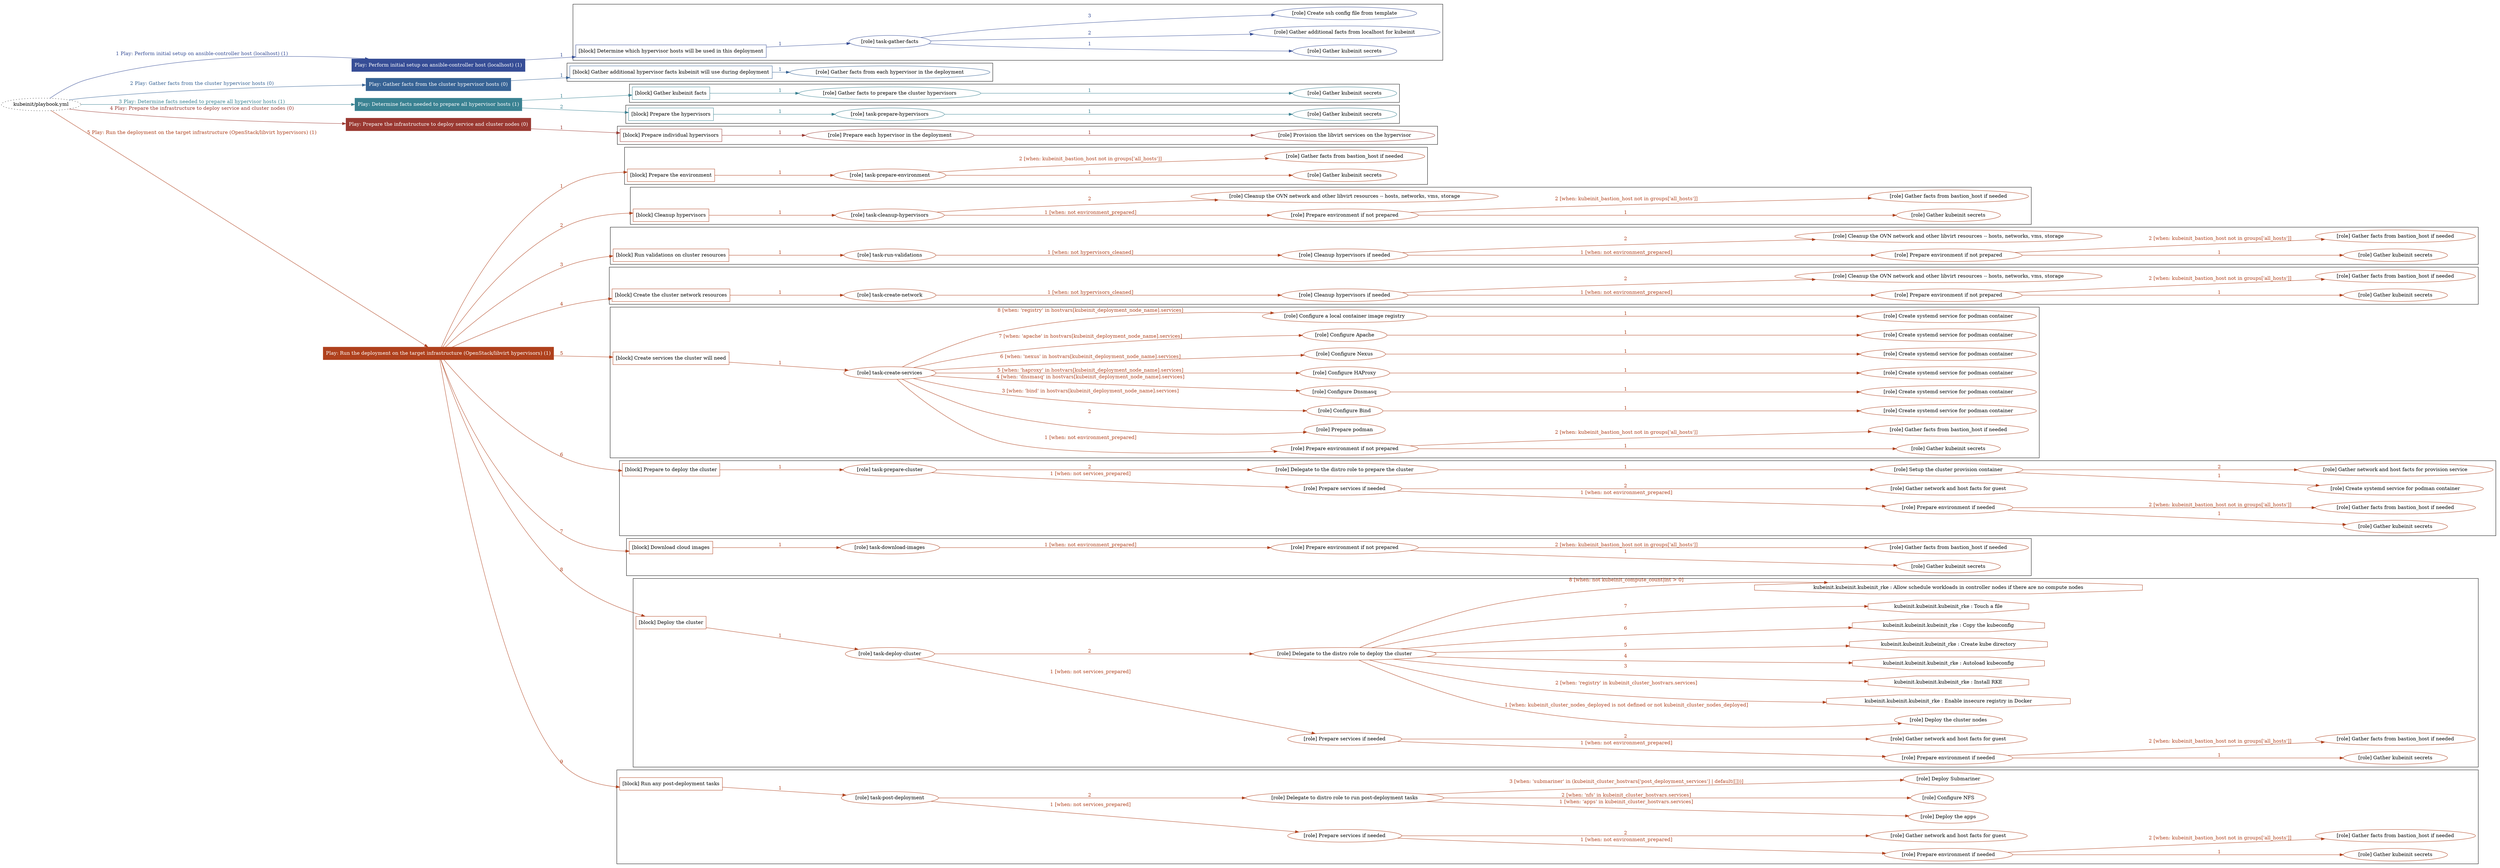 digraph {
	graph [concentrate=true ordering=in rankdir=LR ratio=fill]
	edge [esep=5 sep=10]
	"kubeinit/playbook.yml" [URL="/home/runner/work/kubeinit/kubeinit/kubeinit/playbook.yml" id=playbook_1d25d254 style=dotted]
	"kubeinit/playbook.yml" -> play_6bdcbf86 [label="1 Play: Perform initial setup on ansible-controller host (localhost) (1)" color="#364d96" fontcolor="#364d96" id=edge_play_6bdcbf86 labeltooltip="1 Play: Perform initial setup on ansible-controller host (localhost) (1)" tooltip="1 Play: Perform initial setup on ansible-controller host (localhost) (1)"]
	subgraph "Play: Perform initial setup on ansible-controller host (localhost) (1)" {
		play_6bdcbf86 [label="Play: Perform initial setup on ansible-controller host (localhost) (1)" URL="/home/runner/work/kubeinit/kubeinit/kubeinit/playbook.yml" color="#364d96" fontcolor="#ffffff" id=play_6bdcbf86 shape=box style=filled tooltip=localhost]
		play_6bdcbf86 -> block_e4c6a7e3 [label=1 color="#364d96" fontcolor="#364d96" id=edge_block_e4c6a7e3 labeltooltip=1 tooltip=1]
		subgraph cluster_block_e4c6a7e3 {
			block_e4c6a7e3 [label="[block] Determine which hypervisor hosts will be used in this deployment" URL="/home/runner/work/kubeinit/kubeinit/kubeinit/playbook.yml" color="#364d96" id=block_e4c6a7e3 labeltooltip="Determine which hypervisor hosts will be used in this deployment" shape=box tooltip="Determine which hypervisor hosts will be used in this deployment"]
			block_e4c6a7e3 -> role_ed4651e1 [label="1 " color="#364d96" fontcolor="#364d96" id=edge_role_ed4651e1 labeltooltip="1 " tooltip="1 "]
			subgraph "task-gather-facts" {
				role_ed4651e1 [label="[role] task-gather-facts" URL="/home/runner/work/kubeinit/kubeinit/kubeinit/playbook.yml" color="#364d96" id=role_ed4651e1 tooltip="task-gather-facts"]
				role_ed4651e1 -> role_098a6466 [label="1 " color="#364d96" fontcolor="#364d96" id=edge_role_098a6466 labeltooltip="1 " tooltip="1 "]
				subgraph "Gather kubeinit secrets" {
					role_098a6466 [label="[role] Gather kubeinit secrets" URL="/home/runner/.ansible/collections/ansible_collections/kubeinit/kubeinit/roles/kubeinit_prepare/tasks/build_hypervisors_group.yml" color="#364d96" id=role_098a6466 tooltip="Gather kubeinit secrets"]
				}
				role_ed4651e1 -> role_8bb0b80c [label="2 " color="#364d96" fontcolor="#364d96" id=edge_role_8bb0b80c labeltooltip="2 " tooltip="2 "]
				subgraph "Gather additional facts from localhost for kubeinit" {
					role_8bb0b80c [label="[role] Gather additional facts from localhost for kubeinit" URL="/home/runner/.ansible/collections/ansible_collections/kubeinit/kubeinit/roles/kubeinit_prepare/tasks/build_hypervisors_group.yml" color="#364d96" id=role_8bb0b80c tooltip="Gather additional facts from localhost for kubeinit"]
				}
				role_ed4651e1 -> role_e3f9c1ed [label="3 " color="#364d96" fontcolor="#364d96" id=edge_role_e3f9c1ed labeltooltip="3 " tooltip="3 "]
				subgraph "Create ssh config file from template" {
					role_e3f9c1ed [label="[role] Create ssh config file from template" URL="/home/runner/.ansible/collections/ansible_collections/kubeinit/kubeinit/roles/kubeinit_prepare/tasks/build_hypervisors_group.yml" color="#364d96" id=role_e3f9c1ed tooltip="Create ssh config file from template"]
				}
			}
		}
	}
	"kubeinit/playbook.yml" -> play_b983639c [label="2 Play: Gather facts from the cluster hypervisor hosts (0)" color="#376395" fontcolor="#376395" id=edge_play_b983639c labeltooltip="2 Play: Gather facts from the cluster hypervisor hosts (0)" tooltip="2 Play: Gather facts from the cluster hypervisor hosts (0)"]
	subgraph "Play: Gather facts from the cluster hypervisor hosts (0)" {
		play_b983639c [label="Play: Gather facts from the cluster hypervisor hosts (0)" URL="/home/runner/work/kubeinit/kubeinit/kubeinit/playbook.yml" color="#376395" fontcolor="#ffffff" id=play_b983639c shape=box style=filled tooltip="Play: Gather facts from the cluster hypervisor hosts (0)"]
		play_b983639c -> block_8606a436 [label=1 color="#376395" fontcolor="#376395" id=edge_block_8606a436 labeltooltip=1 tooltip=1]
		subgraph cluster_block_8606a436 {
			block_8606a436 [label="[block] Gather additional hypervisor facts kubeinit will use during deployment" URL="/home/runner/work/kubeinit/kubeinit/kubeinit/playbook.yml" color="#376395" id=block_8606a436 labeltooltip="Gather additional hypervisor facts kubeinit will use during deployment" shape=box tooltip="Gather additional hypervisor facts kubeinit will use during deployment"]
			block_8606a436 -> role_addc68ae [label="1 " color="#376395" fontcolor="#376395" id=edge_role_addc68ae labeltooltip="1 " tooltip="1 "]
			subgraph "Gather facts from each hypervisor in the deployment" {
				role_addc68ae [label="[role] Gather facts from each hypervisor in the deployment" URL="/home/runner/work/kubeinit/kubeinit/kubeinit/playbook.yml" color="#376395" id=role_addc68ae tooltip="Gather facts from each hypervisor in the deployment"]
			}
		}
	}
	"kubeinit/playbook.yml" -> play_f65b057e [label="3 Play: Determine facts needed to prepare all hypervisor hosts (1)" color="#3a8292" fontcolor="#3a8292" id=edge_play_f65b057e labeltooltip="3 Play: Determine facts needed to prepare all hypervisor hosts (1)" tooltip="3 Play: Determine facts needed to prepare all hypervisor hosts (1)"]
	subgraph "Play: Determine facts needed to prepare all hypervisor hosts (1)" {
		play_f65b057e [label="Play: Determine facts needed to prepare all hypervisor hosts (1)" URL="/home/runner/work/kubeinit/kubeinit/kubeinit/playbook.yml" color="#3a8292" fontcolor="#ffffff" id=play_f65b057e shape=box style=filled tooltip=localhost]
		play_f65b057e -> block_04761ff3 [label=1 color="#3a8292" fontcolor="#3a8292" id=edge_block_04761ff3 labeltooltip=1 tooltip=1]
		subgraph cluster_block_04761ff3 {
			block_04761ff3 [label="[block] Gather kubeinit facts" URL="/home/runner/work/kubeinit/kubeinit/kubeinit/playbook.yml" color="#3a8292" id=block_04761ff3 labeltooltip="Gather kubeinit facts" shape=box tooltip="Gather kubeinit facts"]
			block_04761ff3 -> role_3f793458 [label="1 " color="#3a8292" fontcolor="#3a8292" id=edge_role_3f793458 labeltooltip="1 " tooltip="1 "]
			subgraph "Gather facts to prepare the cluster hypervisors" {
				role_3f793458 [label="[role] Gather facts to prepare the cluster hypervisors" URL="/home/runner/work/kubeinit/kubeinit/kubeinit/playbook.yml" color="#3a8292" id=role_3f793458 tooltip="Gather facts to prepare the cluster hypervisors"]
				role_3f793458 -> role_d73cf66b [label="1 " color="#3a8292" fontcolor="#3a8292" id=edge_role_d73cf66b labeltooltip="1 " tooltip="1 "]
				subgraph "Gather kubeinit secrets" {
					role_d73cf66b [label="[role] Gather kubeinit secrets" URL="/home/runner/.ansible/collections/ansible_collections/kubeinit/kubeinit/roles/kubeinit_prepare/tasks/gather_kubeinit_facts.yml" color="#3a8292" id=role_d73cf66b tooltip="Gather kubeinit secrets"]
				}
			}
		}
		play_f65b057e -> block_85cfccb8 [label=2 color="#3a8292" fontcolor="#3a8292" id=edge_block_85cfccb8 labeltooltip=2 tooltip=2]
		subgraph cluster_block_85cfccb8 {
			block_85cfccb8 [label="[block] Prepare the hypervisors" URL="/home/runner/work/kubeinit/kubeinit/kubeinit/playbook.yml" color="#3a8292" id=block_85cfccb8 labeltooltip="Prepare the hypervisors" shape=box tooltip="Prepare the hypervisors"]
			block_85cfccb8 -> role_1e08c0c6 [label="1 " color="#3a8292" fontcolor="#3a8292" id=edge_role_1e08c0c6 labeltooltip="1 " tooltip="1 "]
			subgraph "task-prepare-hypervisors" {
				role_1e08c0c6 [label="[role] task-prepare-hypervisors" URL="/home/runner/work/kubeinit/kubeinit/kubeinit/playbook.yml" color="#3a8292" id=role_1e08c0c6 tooltip="task-prepare-hypervisors"]
				role_1e08c0c6 -> role_991d5e66 [label="1 " color="#3a8292" fontcolor="#3a8292" id=edge_role_991d5e66 labeltooltip="1 " tooltip="1 "]
				subgraph "Gather kubeinit secrets" {
					role_991d5e66 [label="[role] Gather kubeinit secrets" URL="/home/runner/.ansible/collections/ansible_collections/kubeinit/kubeinit/roles/kubeinit_prepare/tasks/gather_kubeinit_facts.yml" color="#3a8292" id=role_991d5e66 tooltip="Gather kubeinit secrets"]
				}
			}
		}
	}
	"kubeinit/playbook.yml" -> play_606a6ced [label="4 Play: Prepare the infrastructure to deploy service and cluster nodes (0)" color="#9a3932" fontcolor="#9a3932" id=edge_play_606a6ced labeltooltip="4 Play: Prepare the infrastructure to deploy service and cluster nodes (0)" tooltip="4 Play: Prepare the infrastructure to deploy service and cluster nodes (0)"]
	subgraph "Play: Prepare the infrastructure to deploy service and cluster nodes (0)" {
		play_606a6ced [label="Play: Prepare the infrastructure to deploy service and cluster nodes (0)" URL="/home/runner/work/kubeinit/kubeinit/kubeinit/playbook.yml" color="#9a3932" fontcolor="#ffffff" id=play_606a6ced shape=box style=filled tooltip="Play: Prepare the infrastructure to deploy service and cluster nodes (0)"]
		play_606a6ced -> block_11015544 [label=1 color="#9a3932" fontcolor="#9a3932" id=edge_block_11015544 labeltooltip=1 tooltip=1]
		subgraph cluster_block_11015544 {
			block_11015544 [label="[block] Prepare individual hypervisors" URL="/home/runner/work/kubeinit/kubeinit/kubeinit/playbook.yml" color="#9a3932" id=block_11015544 labeltooltip="Prepare individual hypervisors" shape=box tooltip="Prepare individual hypervisors"]
			block_11015544 -> role_a5e25686 [label="1 " color="#9a3932" fontcolor="#9a3932" id=edge_role_a5e25686 labeltooltip="1 " tooltip="1 "]
			subgraph "Prepare each hypervisor in the deployment" {
				role_a5e25686 [label="[role] Prepare each hypervisor in the deployment" URL="/home/runner/work/kubeinit/kubeinit/kubeinit/playbook.yml" color="#9a3932" id=role_a5e25686 tooltip="Prepare each hypervisor in the deployment"]
				role_a5e25686 -> role_28aa6237 [label="1 " color="#9a3932" fontcolor="#9a3932" id=edge_role_28aa6237 labeltooltip="1 " tooltip="1 "]
				subgraph "Provision the libvirt services on the hypervisor" {
					role_28aa6237 [label="[role] Provision the libvirt services on the hypervisor" URL="/home/runner/.ansible/collections/ansible_collections/kubeinit/kubeinit/roles/kubeinit_prepare/tasks/prepare_hypervisor.yml" color="#9a3932" id=role_28aa6237 tooltip="Provision the libvirt services on the hypervisor"]
				}
			}
		}
	}
	"kubeinit/playbook.yml" -> play_4b961ee5 [label="5 Play: Run the deployment on the target infrastructure (OpenStack/libvirt hypervisors) (1)" color="#af411d" fontcolor="#af411d" id=edge_play_4b961ee5 labeltooltip="5 Play: Run the deployment on the target infrastructure (OpenStack/libvirt hypervisors) (1)" tooltip="5 Play: Run the deployment on the target infrastructure (OpenStack/libvirt hypervisors) (1)"]
	subgraph "Play: Run the deployment on the target infrastructure (OpenStack/libvirt hypervisors) (1)" {
		play_4b961ee5 [label="Play: Run the deployment on the target infrastructure (OpenStack/libvirt hypervisors) (1)" URL="/home/runner/work/kubeinit/kubeinit/kubeinit/playbook.yml" color="#af411d" fontcolor="#ffffff" id=play_4b961ee5 shape=box style=filled tooltip=localhost]
		play_4b961ee5 -> block_ec2ff94d [label=1 color="#af411d" fontcolor="#af411d" id=edge_block_ec2ff94d labeltooltip=1 tooltip=1]
		subgraph cluster_block_ec2ff94d {
			block_ec2ff94d [label="[block] Prepare the environment" URL="/home/runner/work/kubeinit/kubeinit/kubeinit/playbook.yml" color="#af411d" id=block_ec2ff94d labeltooltip="Prepare the environment" shape=box tooltip="Prepare the environment"]
			block_ec2ff94d -> role_d9b77428 [label="1 " color="#af411d" fontcolor="#af411d" id=edge_role_d9b77428 labeltooltip="1 " tooltip="1 "]
			subgraph "task-prepare-environment" {
				role_d9b77428 [label="[role] task-prepare-environment" URL="/home/runner/work/kubeinit/kubeinit/kubeinit/playbook.yml" color="#af411d" id=role_d9b77428 tooltip="task-prepare-environment"]
				role_d9b77428 -> role_3526042d [label="1 " color="#af411d" fontcolor="#af411d" id=edge_role_3526042d labeltooltip="1 " tooltip="1 "]
				subgraph "Gather kubeinit secrets" {
					role_3526042d [label="[role] Gather kubeinit secrets" URL="/home/runner/.ansible/collections/ansible_collections/kubeinit/kubeinit/roles/kubeinit_prepare/tasks/gather_kubeinit_facts.yml" color="#af411d" id=role_3526042d tooltip="Gather kubeinit secrets"]
				}
				role_d9b77428 -> role_9f68745d [label="2 [when: kubeinit_bastion_host not in groups['all_hosts']]" color="#af411d" fontcolor="#af411d" id=edge_role_9f68745d labeltooltip="2 [when: kubeinit_bastion_host not in groups['all_hosts']]" tooltip="2 [when: kubeinit_bastion_host not in groups['all_hosts']]"]
				subgraph "Gather facts from bastion_host if needed" {
					role_9f68745d [label="[role] Gather facts from bastion_host if needed" URL="/home/runner/.ansible/collections/ansible_collections/kubeinit/kubeinit/roles/kubeinit_prepare/tasks/main.yml" color="#af411d" id=role_9f68745d tooltip="Gather facts from bastion_host if needed"]
				}
			}
		}
		play_4b961ee5 -> block_1bfd3032 [label=2 color="#af411d" fontcolor="#af411d" id=edge_block_1bfd3032 labeltooltip=2 tooltip=2]
		subgraph cluster_block_1bfd3032 {
			block_1bfd3032 [label="[block] Cleanup hypervisors" URL="/home/runner/work/kubeinit/kubeinit/kubeinit/playbook.yml" color="#af411d" id=block_1bfd3032 labeltooltip="Cleanup hypervisors" shape=box tooltip="Cleanup hypervisors"]
			block_1bfd3032 -> role_a3c1d657 [label="1 " color="#af411d" fontcolor="#af411d" id=edge_role_a3c1d657 labeltooltip="1 " tooltip="1 "]
			subgraph "task-cleanup-hypervisors" {
				role_a3c1d657 [label="[role] task-cleanup-hypervisors" URL="/home/runner/work/kubeinit/kubeinit/kubeinit/playbook.yml" color="#af411d" id=role_a3c1d657 tooltip="task-cleanup-hypervisors"]
				role_a3c1d657 -> role_dbf07a2b [label="1 [when: not environment_prepared]" color="#af411d" fontcolor="#af411d" id=edge_role_dbf07a2b labeltooltip="1 [when: not environment_prepared]" tooltip="1 [when: not environment_prepared]"]
				subgraph "Prepare environment if not prepared" {
					role_dbf07a2b [label="[role] Prepare environment if not prepared" URL="/home/runner/.ansible/collections/ansible_collections/kubeinit/kubeinit/roles/kubeinit_libvirt/tasks/cleanup_hypervisors.yml" color="#af411d" id=role_dbf07a2b tooltip="Prepare environment if not prepared"]
					role_dbf07a2b -> role_e1ecd58e [label="1 " color="#af411d" fontcolor="#af411d" id=edge_role_e1ecd58e labeltooltip="1 " tooltip="1 "]
					subgraph "Gather kubeinit secrets" {
						role_e1ecd58e [label="[role] Gather kubeinit secrets" URL="/home/runner/.ansible/collections/ansible_collections/kubeinit/kubeinit/roles/kubeinit_prepare/tasks/gather_kubeinit_facts.yml" color="#af411d" id=role_e1ecd58e tooltip="Gather kubeinit secrets"]
					}
					role_dbf07a2b -> role_304f9ccc [label="2 [when: kubeinit_bastion_host not in groups['all_hosts']]" color="#af411d" fontcolor="#af411d" id=edge_role_304f9ccc labeltooltip="2 [when: kubeinit_bastion_host not in groups['all_hosts']]" tooltip="2 [when: kubeinit_bastion_host not in groups['all_hosts']]"]
					subgraph "Gather facts from bastion_host if needed" {
						role_304f9ccc [label="[role] Gather facts from bastion_host if needed" URL="/home/runner/.ansible/collections/ansible_collections/kubeinit/kubeinit/roles/kubeinit_prepare/tasks/main.yml" color="#af411d" id=role_304f9ccc tooltip="Gather facts from bastion_host if needed"]
					}
				}
				role_a3c1d657 -> role_2eb606e1 [label="2 " color="#af411d" fontcolor="#af411d" id=edge_role_2eb606e1 labeltooltip="2 " tooltip="2 "]
				subgraph "Cleanup the OVN network and other libvirt resources -- hosts, networks, vms, storage" {
					role_2eb606e1 [label="[role] Cleanup the OVN network and other libvirt resources -- hosts, networks, vms, storage" URL="/home/runner/.ansible/collections/ansible_collections/kubeinit/kubeinit/roles/kubeinit_libvirt/tasks/cleanup_hypervisors.yml" color="#af411d" id=role_2eb606e1 tooltip="Cleanup the OVN network and other libvirt resources -- hosts, networks, vms, storage"]
				}
			}
		}
		play_4b961ee5 -> block_3773a2c6 [label=3 color="#af411d" fontcolor="#af411d" id=edge_block_3773a2c6 labeltooltip=3 tooltip=3]
		subgraph cluster_block_3773a2c6 {
			block_3773a2c6 [label="[block] Run validations on cluster resources" URL="/home/runner/work/kubeinit/kubeinit/kubeinit/playbook.yml" color="#af411d" id=block_3773a2c6 labeltooltip="Run validations on cluster resources" shape=box tooltip="Run validations on cluster resources"]
			block_3773a2c6 -> role_89bd479f [label="1 " color="#af411d" fontcolor="#af411d" id=edge_role_89bd479f labeltooltip="1 " tooltip="1 "]
			subgraph "task-run-validations" {
				role_89bd479f [label="[role] task-run-validations" URL="/home/runner/work/kubeinit/kubeinit/kubeinit/playbook.yml" color="#af411d" id=role_89bd479f tooltip="task-run-validations"]
				role_89bd479f -> role_7a02704e [label="1 [when: not hypervisors_cleaned]" color="#af411d" fontcolor="#af411d" id=edge_role_7a02704e labeltooltip="1 [when: not hypervisors_cleaned]" tooltip="1 [when: not hypervisors_cleaned]"]
				subgraph "Cleanup hypervisors if needed" {
					role_7a02704e [label="[role] Cleanup hypervisors if needed" URL="/home/runner/.ansible/collections/ansible_collections/kubeinit/kubeinit/roles/kubeinit_validations/tasks/main.yml" color="#af411d" id=role_7a02704e tooltip="Cleanup hypervisors if needed"]
					role_7a02704e -> role_d2206a94 [label="1 [when: not environment_prepared]" color="#af411d" fontcolor="#af411d" id=edge_role_d2206a94 labeltooltip="1 [when: not environment_prepared]" tooltip="1 [when: not environment_prepared]"]
					subgraph "Prepare environment if not prepared" {
						role_d2206a94 [label="[role] Prepare environment if not prepared" URL="/home/runner/.ansible/collections/ansible_collections/kubeinit/kubeinit/roles/kubeinit_libvirt/tasks/cleanup_hypervisors.yml" color="#af411d" id=role_d2206a94 tooltip="Prepare environment if not prepared"]
						role_d2206a94 -> role_367c2976 [label="1 " color="#af411d" fontcolor="#af411d" id=edge_role_367c2976 labeltooltip="1 " tooltip="1 "]
						subgraph "Gather kubeinit secrets" {
							role_367c2976 [label="[role] Gather kubeinit secrets" URL="/home/runner/.ansible/collections/ansible_collections/kubeinit/kubeinit/roles/kubeinit_prepare/tasks/gather_kubeinit_facts.yml" color="#af411d" id=role_367c2976 tooltip="Gather kubeinit secrets"]
						}
						role_d2206a94 -> role_51fb0dfc [label="2 [when: kubeinit_bastion_host not in groups['all_hosts']]" color="#af411d" fontcolor="#af411d" id=edge_role_51fb0dfc labeltooltip="2 [when: kubeinit_bastion_host not in groups['all_hosts']]" tooltip="2 [when: kubeinit_bastion_host not in groups['all_hosts']]"]
						subgraph "Gather facts from bastion_host if needed" {
							role_51fb0dfc [label="[role] Gather facts from bastion_host if needed" URL="/home/runner/.ansible/collections/ansible_collections/kubeinit/kubeinit/roles/kubeinit_prepare/tasks/main.yml" color="#af411d" id=role_51fb0dfc tooltip="Gather facts from bastion_host if needed"]
						}
					}
					role_7a02704e -> role_4d6c0820 [label="2 " color="#af411d" fontcolor="#af411d" id=edge_role_4d6c0820 labeltooltip="2 " tooltip="2 "]
					subgraph "Cleanup the OVN network and other libvirt resources -- hosts, networks, vms, storage" {
						role_4d6c0820 [label="[role] Cleanup the OVN network and other libvirt resources -- hosts, networks, vms, storage" URL="/home/runner/.ansible/collections/ansible_collections/kubeinit/kubeinit/roles/kubeinit_libvirt/tasks/cleanup_hypervisors.yml" color="#af411d" id=role_4d6c0820 tooltip="Cleanup the OVN network and other libvirt resources -- hosts, networks, vms, storage"]
					}
				}
			}
		}
		play_4b961ee5 -> block_e40fa89d [label=4 color="#af411d" fontcolor="#af411d" id=edge_block_e40fa89d labeltooltip=4 tooltip=4]
		subgraph cluster_block_e40fa89d {
			block_e40fa89d [label="[block] Create the cluster network resources" URL="/home/runner/work/kubeinit/kubeinit/kubeinit/playbook.yml" color="#af411d" id=block_e40fa89d labeltooltip="Create the cluster network resources" shape=box tooltip="Create the cluster network resources"]
			block_e40fa89d -> role_99c372e9 [label="1 " color="#af411d" fontcolor="#af411d" id=edge_role_99c372e9 labeltooltip="1 " tooltip="1 "]
			subgraph "task-create-network" {
				role_99c372e9 [label="[role] task-create-network" URL="/home/runner/work/kubeinit/kubeinit/kubeinit/playbook.yml" color="#af411d" id=role_99c372e9 tooltip="task-create-network"]
				role_99c372e9 -> role_54379974 [label="1 [when: not hypervisors_cleaned]" color="#af411d" fontcolor="#af411d" id=edge_role_54379974 labeltooltip="1 [when: not hypervisors_cleaned]" tooltip="1 [when: not hypervisors_cleaned]"]
				subgraph "Cleanup hypervisors if needed" {
					role_54379974 [label="[role] Cleanup hypervisors if needed" URL="/home/runner/.ansible/collections/ansible_collections/kubeinit/kubeinit/roles/kubeinit_libvirt/tasks/create_network.yml" color="#af411d" id=role_54379974 tooltip="Cleanup hypervisors if needed"]
					role_54379974 -> role_0ae72ac5 [label="1 [when: not environment_prepared]" color="#af411d" fontcolor="#af411d" id=edge_role_0ae72ac5 labeltooltip="1 [when: not environment_prepared]" tooltip="1 [when: not environment_prepared]"]
					subgraph "Prepare environment if not prepared" {
						role_0ae72ac5 [label="[role] Prepare environment if not prepared" URL="/home/runner/.ansible/collections/ansible_collections/kubeinit/kubeinit/roles/kubeinit_libvirt/tasks/cleanup_hypervisors.yml" color="#af411d" id=role_0ae72ac5 tooltip="Prepare environment if not prepared"]
						role_0ae72ac5 -> role_ca1ef3fa [label="1 " color="#af411d" fontcolor="#af411d" id=edge_role_ca1ef3fa labeltooltip="1 " tooltip="1 "]
						subgraph "Gather kubeinit secrets" {
							role_ca1ef3fa [label="[role] Gather kubeinit secrets" URL="/home/runner/.ansible/collections/ansible_collections/kubeinit/kubeinit/roles/kubeinit_prepare/tasks/gather_kubeinit_facts.yml" color="#af411d" id=role_ca1ef3fa tooltip="Gather kubeinit secrets"]
						}
						role_0ae72ac5 -> role_06acbe43 [label="2 [when: kubeinit_bastion_host not in groups['all_hosts']]" color="#af411d" fontcolor="#af411d" id=edge_role_06acbe43 labeltooltip="2 [when: kubeinit_bastion_host not in groups['all_hosts']]" tooltip="2 [when: kubeinit_bastion_host not in groups['all_hosts']]"]
						subgraph "Gather facts from bastion_host if needed" {
							role_06acbe43 [label="[role] Gather facts from bastion_host if needed" URL="/home/runner/.ansible/collections/ansible_collections/kubeinit/kubeinit/roles/kubeinit_prepare/tasks/main.yml" color="#af411d" id=role_06acbe43 tooltip="Gather facts from bastion_host if needed"]
						}
					}
					role_54379974 -> role_b06fcbe2 [label="2 " color="#af411d" fontcolor="#af411d" id=edge_role_b06fcbe2 labeltooltip="2 " tooltip="2 "]
					subgraph "Cleanup the OVN network and other libvirt resources -- hosts, networks, vms, storage" {
						role_b06fcbe2 [label="[role] Cleanup the OVN network and other libvirt resources -- hosts, networks, vms, storage" URL="/home/runner/.ansible/collections/ansible_collections/kubeinit/kubeinit/roles/kubeinit_libvirt/tasks/cleanup_hypervisors.yml" color="#af411d" id=role_b06fcbe2 tooltip="Cleanup the OVN network and other libvirt resources -- hosts, networks, vms, storage"]
					}
				}
			}
		}
		play_4b961ee5 -> block_08dd6ab4 [label=5 color="#af411d" fontcolor="#af411d" id=edge_block_08dd6ab4 labeltooltip=5 tooltip=5]
		subgraph cluster_block_08dd6ab4 {
			block_08dd6ab4 [label="[block] Create services the cluster will need" URL="/home/runner/work/kubeinit/kubeinit/kubeinit/playbook.yml" color="#af411d" id=block_08dd6ab4 labeltooltip="Create services the cluster will need" shape=box tooltip="Create services the cluster will need"]
			block_08dd6ab4 -> role_580e33aa [label="1 " color="#af411d" fontcolor="#af411d" id=edge_role_580e33aa labeltooltip="1 " tooltip="1 "]
			subgraph "task-create-services" {
				role_580e33aa [label="[role] task-create-services" URL="/home/runner/work/kubeinit/kubeinit/kubeinit/playbook.yml" color="#af411d" id=role_580e33aa tooltip="task-create-services"]
				role_580e33aa -> role_835b904c [label="1 [when: not environment_prepared]" color="#af411d" fontcolor="#af411d" id=edge_role_835b904c labeltooltip="1 [when: not environment_prepared]" tooltip="1 [when: not environment_prepared]"]
				subgraph "Prepare environment if not prepared" {
					role_835b904c [label="[role] Prepare environment if not prepared" URL="/home/runner/.ansible/collections/ansible_collections/kubeinit/kubeinit/roles/kubeinit_services/tasks/main.yml" color="#af411d" id=role_835b904c tooltip="Prepare environment if not prepared"]
					role_835b904c -> role_24dbbba2 [label="1 " color="#af411d" fontcolor="#af411d" id=edge_role_24dbbba2 labeltooltip="1 " tooltip="1 "]
					subgraph "Gather kubeinit secrets" {
						role_24dbbba2 [label="[role] Gather kubeinit secrets" URL="/home/runner/.ansible/collections/ansible_collections/kubeinit/kubeinit/roles/kubeinit_prepare/tasks/gather_kubeinit_facts.yml" color="#af411d" id=role_24dbbba2 tooltip="Gather kubeinit secrets"]
					}
					role_835b904c -> role_fa326f2d [label="2 [when: kubeinit_bastion_host not in groups['all_hosts']]" color="#af411d" fontcolor="#af411d" id=edge_role_fa326f2d labeltooltip="2 [when: kubeinit_bastion_host not in groups['all_hosts']]" tooltip="2 [when: kubeinit_bastion_host not in groups['all_hosts']]"]
					subgraph "Gather facts from bastion_host if needed" {
						role_fa326f2d [label="[role] Gather facts from bastion_host if needed" URL="/home/runner/.ansible/collections/ansible_collections/kubeinit/kubeinit/roles/kubeinit_prepare/tasks/main.yml" color="#af411d" id=role_fa326f2d tooltip="Gather facts from bastion_host if needed"]
					}
				}
				role_580e33aa -> role_01da975d [label="2 " color="#af411d" fontcolor="#af411d" id=edge_role_01da975d labeltooltip="2 " tooltip="2 "]
				subgraph "Prepare podman" {
					role_01da975d [label="[role] Prepare podman" URL="/home/runner/.ansible/collections/ansible_collections/kubeinit/kubeinit/roles/kubeinit_services/tasks/00_create_service_pod.yml" color="#af411d" id=role_01da975d tooltip="Prepare podman"]
				}
				role_580e33aa -> role_81c0f41f [label="3 [when: 'bind' in hostvars[kubeinit_deployment_node_name].services]" color="#af411d" fontcolor="#af411d" id=edge_role_81c0f41f labeltooltip="3 [when: 'bind' in hostvars[kubeinit_deployment_node_name].services]" tooltip="3 [when: 'bind' in hostvars[kubeinit_deployment_node_name].services]"]
				subgraph "Configure Bind" {
					role_81c0f41f [label="[role] Configure Bind" URL="/home/runner/.ansible/collections/ansible_collections/kubeinit/kubeinit/roles/kubeinit_services/tasks/start_services_containers.yml" color="#af411d" id=role_81c0f41f tooltip="Configure Bind"]
					role_81c0f41f -> role_5b9e1361 [label="1 " color="#af411d" fontcolor="#af411d" id=edge_role_5b9e1361 labeltooltip="1 " tooltip="1 "]
					subgraph "Create systemd service for podman container" {
						role_5b9e1361 [label="[role] Create systemd service for podman container" URL="/home/runner/.ansible/collections/ansible_collections/kubeinit/kubeinit/roles/kubeinit_bind/tasks/main.yml" color="#af411d" id=role_5b9e1361 tooltip="Create systemd service for podman container"]
					}
				}
				role_580e33aa -> role_089e3e23 [label="4 [when: 'dnsmasq' in hostvars[kubeinit_deployment_node_name].services]" color="#af411d" fontcolor="#af411d" id=edge_role_089e3e23 labeltooltip="4 [when: 'dnsmasq' in hostvars[kubeinit_deployment_node_name].services]" tooltip="4 [when: 'dnsmasq' in hostvars[kubeinit_deployment_node_name].services]"]
				subgraph "Configure Dnsmasq" {
					role_089e3e23 [label="[role] Configure Dnsmasq" URL="/home/runner/.ansible/collections/ansible_collections/kubeinit/kubeinit/roles/kubeinit_services/tasks/start_services_containers.yml" color="#af411d" id=role_089e3e23 tooltip="Configure Dnsmasq"]
					role_089e3e23 -> role_4a698623 [label="1 " color="#af411d" fontcolor="#af411d" id=edge_role_4a698623 labeltooltip="1 " tooltip="1 "]
					subgraph "Create systemd service for podman container" {
						role_4a698623 [label="[role] Create systemd service for podman container" URL="/home/runner/.ansible/collections/ansible_collections/kubeinit/kubeinit/roles/kubeinit_dnsmasq/tasks/main.yml" color="#af411d" id=role_4a698623 tooltip="Create systemd service for podman container"]
					}
				}
				role_580e33aa -> role_0620f6ec [label="5 [when: 'haproxy' in hostvars[kubeinit_deployment_node_name].services]" color="#af411d" fontcolor="#af411d" id=edge_role_0620f6ec labeltooltip="5 [when: 'haproxy' in hostvars[kubeinit_deployment_node_name].services]" tooltip="5 [when: 'haproxy' in hostvars[kubeinit_deployment_node_name].services]"]
				subgraph "Configure HAProxy" {
					role_0620f6ec [label="[role] Configure HAProxy" URL="/home/runner/.ansible/collections/ansible_collections/kubeinit/kubeinit/roles/kubeinit_services/tasks/start_services_containers.yml" color="#af411d" id=role_0620f6ec tooltip="Configure HAProxy"]
					role_0620f6ec -> role_76e79212 [label="1 " color="#af411d" fontcolor="#af411d" id=edge_role_76e79212 labeltooltip="1 " tooltip="1 "]
					subgraph "Create systemd service for podman container" {
						role_76e79212 [label="[role] Create systemd service for podman container" URL="/home/runner/.ansible/collections/ansible_collections/kubeinit/kubeinit/roles/kubeinit_haproxy/tasks/main.yml" color="#af411d" id=role_76e79212 tooltip="Create systemd service for podman container"]
					}
				}
				role_580e33aa -> role_551d4ab8 [label="6 [when: 'nexus' in hostvars[kubeinit_deployment_node_name].services]" color="#af411d" fontcolor="#af411d" id=edge_role_551d4ab8 labeltooltip="6 [when: 'nexus' in hostvars[kubeinit_deployment_node_name].services]" tooltip="6 [when: 'nexus' in hostvars[kubeinit_deployment_node_name].services]"]
				subgraph "Configure Nexus" {
					role_551d4ab8 [label="[role] Configure Nexus" URL="/home/runner/.ansible/collections/ansible_collections/kubeinit/kubeinit/roles/kubeinit_services/tasks/start_services_containers.yml" color="#af411d" id=role_551d4ab8 tooltip="Configure Nexus"]
					role_551d4ab8 -> role_094ebe7b [label="1 " color="#af411d" fontcolor="#af411d" id=edge_role_094ebe7b labeltooltip="1 " tooltip="1 "]
					subgraph "Create systemd service for podman container" {
						role_094ebe7b [label="[role] Create systemd service for podman container" URL="/home/runner/.ansible/collections/ansible_collections/kubeinit/kubeinit/roles/kubeinit_nexus/tasks/main.yml" color="#af411d" id=role_094ebe7b tooltip="Create systemd service for podman container"]
					}
				}
				role_580e33aa -> role_7e478d37 [label="7 [when: 'apache' in hostvars[kubeinit_deployment_node_name].services]" color="#af411d" fontcolor="#af411d" id=edge_role_7e478d37 labeltooltip="7 [when: 'apache' in hostvars[kubeinit_deployment_node_name].services]" tooltip="7 [when: 'apache' in hostvars[kubeinit_deployment_node_name].services]"]
				subgraph "Configure Apache" {
					role_7e478d37 [label="[role] Configure Apache" URL="/home/runner/.ansible/collections/ansible_collections/kubeinit/kubeinit/roles/kubeinit_services/tasks/start_services_containers.yml" color="#af411d" id=role_7e478d37 tooltip="Configure Apache"]
					role_7e478d37 -> role_8e322548 [label="1 " color="#af411d" fontcolor="#af411d" id=edge_role_8e322548 labeltooltip="1 " tooltip="1 "]
					subgraph "Create systemd service for podman container" {
						role_8e322548 [label="[role] Create systemd service for podman container" URL="/home/runner/.ansible/collections/ansible_collections/kubeinit/kubeinit/roles/kubeinit_apache/tasks/main.yml" color="#af411d" id=role_8e322548 tooltip="Create systemd service for podman container"]
					}
				}
				role_580e33aa -> role_3ea8a082 [label="8 [when: 'registry' in hostvars[kubeinit_deployment_node_name].services]" color="#af411d" fontcolor="#af411d" id=edge_role_3ea8a082 labeltooltip="8 [when: 'registry' in hostvars[kubeinit_deployment_node_name].services]" tooltip="8 [when: 'registry' in hostvars[kubeinit_deployment_node_name].services]"]
				subgraph "Configure a local container image registry" {
					role_3ea8a082 [label="[role] Configure a local container image registry" URL="/home/runner/.ansible/collections/ansible_collections/kubeinit/kubeinit/roles/kubeinit_services/tasks/start_services_containers.yml" color="#af411d" id=role_3ea8a082 tooltip="Configure a local container image registry"]
					role_3ea8a082 -> role_90b7bba9 [label="1 " color="#af411d" fontcolor="#af411d" id=edge_role_90b7bba9 labeltooltip="1 " tooltip="1 "]
					subgraph "Create systemd service for podman container" {
						role_90b7bba9 [label="[role] Create systemd service for podman container" URL="/home/runner/.ansible/collections/ansible_collections/kubeinit/kubeinit/roles/kubeinit_registry/tasks/main.yml" color="#af411d" id=role_90b7bba9 tooltip="Create systemd service for podman container"]
					}
				}
			}
		}
		play_4b961ee5 -> block_595a1645 [label=6 color="#af411d" fontcolor="#af411d" id=edge_block_595a1645 labeltooltip=6 tooltip=6]
		subgraph cluster_block_595a1645 {
			block_595a1645 [label="[block] Prepare to deploy the cluster" URL="/home/runner/work/kubeinit/kubeinit/kubeinit/playbook.yml" color="#af411d" id=block_595a1645 labeltooltip="Prepare to deploy the cluster" shape=box tooltip="Prepare to deploy the cluster"]
			block_595a1645 -> role_50086108 [label="1 " color="#af411d" fontcolor="#af411d" id=edge_role_50086108 labeltooltip="1 " tooltip="1 "]
			subgraph "task-prepare-cluster" {
				role_50086108 [label="[role] task-prepare-cluster" URL="/home/runner/work/kubeinit/kubeinit/kubeinit/playbook.yml" color="#af411d" id=role_50086108 tooltip="task-prepare-cluster"]
				role_50086108 -> role_d345c6d6 [label="1 [when: not services_prepared]" color="#af411d" fontcolor="#af411d" id=edge_role_d345c6d6 labeltooltip="1 [when: not services_prepared]" tooltip="1 [when: not services_prepared]"]
				subgraph "Prepare services if needed" {
					role_d345c6d6 [label="[role] Prepare services if needed" URL="/home/runner/.ansible/collections/ansible_collections/kubeinit/kubeinit/roles/kubeinit_prepare/tasks/prepare_cluster.yml" color="#af411d" id=role_d345c6d6 tooltip="Prepare services if needed"]
					role_d345c6d6 -> role_8e1b5268 [label="1 [when: not environment_prepared]" color="#af411d" fontcolor="#af411d" id=edge_role_8e1b5268 labeltooltip="1 [when: not environment_prepared]" tooltip="1 [when: not environment_prepared]"]
					subgraph "Prepare environment if needed" {
						role_8e1b5268 [label="[role] Prepare environment if needed" URL="/home/runner/.ansible/collections/ansible_collections/kubeinit/kubeinit/roles/kubeinit_services/tasks/prepare_services.yml" color="#af411d" id=role_8e1b5268 tooltip="Prepare environment if needed"]
						role_8e1b5268 -> role_636853eb [label="1 " color="#af411d" fontcolor="#af411d" id=edge_role_636853eb labeltooltip="1 " tooltip="1 "]
						subgraph "Gather kubeinit secrets" {
							role_636853eb [label="[role] Gather kubeinit secrets" URL="/home/runner/.ansible/collections/ansible_collections/kubeinit/kubeinit/roles/kubeinit_prepare/tasks/gather_kubeinit_facts.yml" color="#af411d" id=role_636853eb tooltip="Gather kubeinit secrets"]
						}
						role_8e1b5268 -> role_8fcb40ef [label="2 [when: kubeinit_bastion_host not in groups['all_hosts']]" color="#af411d" fontcolor="#af411d" id=edge_role_8fcb40ef labeltooltip="2 [when: kubeinit_bastion_host not in groups['all_hosts']]" tooltip="2 [when: kubeinit_bastion_host not in groups['all_hosts']]"]
						subgraph "Gather facts from bastion_host if needed" {
							role_8fcb40ef [label="[role] Gather facts from bastion_host if needed" URL="/home/runner/.ansible/collections/ansible_collections/kubeinit/kubeinit/roles/kubeinit_prepare/tasks/main.yml" color="#af411d" id=role_8fcb40ef tooltip="Gather facts from bastion_host if needed"]
						}
					}
					role_d345c6d6 -> role_ed3181a5 [label="2 " color="#af411d" fontcolor="#af411d" id=edge_role_ed3181a5 labeltooltip="2 " tooltip="2 "]
					subgraph "Gather network and host facts for guest" {
						role_ed3181a5 [label="[role] Gather network and host facts for guest" URL="/home/runner/.ansible/collections/ansible_collections/kubeinit/kubeinit/roles/kubeinit_services/tasks/prepare_services.yml" color="#af411d" id=role_ed3181a5 tooltip="Gather network and host facts for guest"]
					}
				}
				role_50086108 -> role_9249af7a [label="2 " color="#af411d" fontcolor="#af411d" id=edge_role_9249af7a labeltooltip="2 " tooltip="2 "]
				subgraph "Delegate to the distro role to prepare the cluster" {
					role_9249af7a [label="[role] Delegate to the distro role to prepare the cluster" URL="/home/runner/.ansible/collections/ansible_collections/kubeinit/kubeinit/roles/kubeinit_prepare/tasks/prepare_cluster.yml" color="#af411d" id=role_9249af7a tooltip="Delegate to the distro role to prepare the cluster"]
					role_9249af7a -> role_77450881 [label="1 " color="#af411d" fontcolor="#af411d" id=edge_role_77450881 labeltooltip="1 " tooltip="1 "]
					subgraph "Setup the cluster provision container" {
						role_77450881 [label="[role] Setup the cluster provision container" URL="/home/runner/.ansible/collections/ansible_collections/kubeinit/kubeinit/roles/kubeinit_rke/tasks/prepare_cluster.yml" color="#af411d" id=role_77450881 tooltip="Setup the cluster provision container"]
						role_77450881 -> role_43027772 [label="1 " color="#af411d" fontcolor="#af411d" id=edge_role_43027772 labeltooltip="1 " tooltip="1 "]
						subgraph "Create systemd service for podman container" {
							role_43027772 [label="[role] Create systemd service for podman container" URL="/home/runner/.ansible/collections/ansible_collections/kubeinit/kubeinit/roles/kubeinit_services/tasks/create_provision_container.yml" color="#af411d" id=role_43027772 tooltip="Create systemd service for podman container"]
						}
						role_77450881 -> role_f2034ea2 [label="2 " color="#af411d" fontcolor="#af411d" id=edge_role_f2034ea2 labeltooltip="2 " tooltip="2 "]
						subgraph "Gather network and host facts for provision service" {
							role_f2034ea2 [label="[role] Gather network and host facts for provision service" URL="/home/runner/.ansible/collections/ansible_collections/kubeinit/kubeinit/roles/kubeinit_services/tasks/create_provision_container.yml" color="#af411d" id=role_f2034ea2 tooltip="Gather network and host facts for provision service"]
						}
					}
				}
			}
		}
		play_4b961ee5 -> block_cd82d013 [label=7 color="#af411d" fontcolor="#af411d" id=edge_block_cd82d013 labeltooltip=7 tooltip=7]
		subgraph cluster_block_cd82d013 {
			block_cd82d013 [label="[block] Download cloud images" URL="/home/runner/work/kubeinit/kubeinit/kubeinit/playbook.yml" color="#af411d" id=block_cd82d013 labeltooltip="Download cloud images" shape=box tooltip="Download cloud images"]
			block_cd82d013 -> role_315ed5c7 [label="1 " color="#af411d" fontcolor="#af411d" id=edge_role_315ed5c7 labeltooltip="1 " tooltip="1 "]
			subgraph "task-download-images" {
				role_315ed5c7 [label="[role] task-download-images" URL="/home/runner/work/kubeinit/kubeinit/kubeinit/playbook.yml" color="#af411d" id=role_315ed5c7 tooltip="task-download-images"]
				role_315ed5c7 -> role_06de2888 [label="1 [when: not environment_prepared]" color="#af411d" fontcolor="#af411d" id=edge_role_06de2888 labeltooltip="1 [when: not environment_prepared]" tooltip="1 [when: not environment_prepared]"]
				subgraph "Prepare environment if not prepared" {
					role_06de2888 [label="[role] Prepare environment if not prepared" URL="/home/runner/.ansible/collections/ansible_collections/kubeinit/kubeinit/roles/kubeinit_libvirt/tasks/download_cloud_images.yml" color="#af411d" id=role_06de2888 tooltip="Prepare environment if not prepared"]
					role_06de2888 -> role_8fe14554 [label="1 " color="#af411d" fontcolor="#af411d" id=edge_role_8fe14554 labeltooltip="1 " tooltip="1 "]
					subgraph "Gather kubeinit secrets" {
						role_8fe14554 [label="[role] Gather kubeinit secrets" URL="/home/runner/.ansible/collections/ansible_collections/kubeinit/kubeinit/roles/kubeinit_prepare/tasks/gather_kubeinit_facts.yml" color="#af411d" id=role_8fe14554 tooltip="Gather kubeinit secrets"]
					}
					role_06de2888 -> role_402865e7 [label="2 [when: kubeinit_bastion_host not in groups['all_hosts']]" color="#af411d" fontcolor="#af411d" id=edge_role_402865e7 labeltooltip="2 [when: kubeinit_bastion_host not in groups['all_hosts']]" tooltip="2 [when: kubeinit_bastion_host not in groups['all_hosts']]"]
					subgraph "Gather facts from bastion_host if needed" {
						role_402865e7 [label="[role] Gather facts from bastion_host if needed" URL="/home/runner/.ansible/collections/ansible_collections/kubeinit/kubeinit/roles/kubeinit_prepare/tasks/main.yml" color="#af411d" id=role_402865e7 tooltip="Gather facts from bastion_host if needed"]
					}
				}
			}
		}
		play_4b961ee5 -> block_b539440a [label=8 color="#af411d" fontcolor="#af411d" id=edge_block_b539440a labeltooltip=8 tooltip=8]
		subgraph cluster_block_b539440a {
			block_b539440a [label="[block] Deploy the cluster" URL="/home/runner/work/kubeinit/kubeinit/kubeinit/playbook.yml" color="#af411d" id=block_b539440a labeltooltip="Deploy the cluster" shape=box tooltip="Deploy the cluster"]
			block_b539440a -> role_4cb5fc1d [label="1 " color="#af411d" fontcolor="#af411d" id=edge_role_4cb5fc1d labeltooltip="1 " tooltip="1 "]
			subgraph "task-deploy-cluster" {
				role_4cb5fc1d [label="[role] task-deploy-cluster" URL="/home/runner/work/kubeinit/kubeinit/kubeinit/playbook.yml" color="#af411d" id=role_4cb5fc1d tooltip="task-deploy-cluster"]
				role_4cb5fc1d -> role_51a374b9 [label="1 [when: not services_prepared]" color="#af411d" fontcolor="#af411d" id=edge_role_51a374b9 labeltooltip="1 [when: not services_prepared]" tooltip="1 [when: not services_prepared]"]
				subgraph "Prepare services if needed" {
					role_51a374b9 [label="[role] Prepare services if needed" URL="/home/runner/.ansible/collections/ansible_collections/kubeinit/kubeinit/roles/kubeinit_prepare/tasks/deploy_cluster.yml" color="#af411d" id=role_51a374b9 tooltip="Prepare services if needed"]
					role_51a374b9 -> role_b445528e [label="1 [when: not environment_prepared]" color="#af411d" fontcolor="#af411d" id=edge_role_b445528e labeltooltip="1 [when: not environment_prepared]" tooltip="1 [when: not environment_prepared]"]
					subgraph "Prepare environment if needed" {
						role_b445528e [label="[role] Prepare environment if needed" URL="/home/runner/.ansible/collections/ansible_collections/kubeinit/kubeinit/roles/kubeinit_services/tasks/prepare_services.yml" color="#af411d" id=role_b445528e tooltip="Prepare environment if needed"]
						role_b445528e -> role_a01f0de9 [label="1 " color="#af411d" fontcolor="#af411d" id=edge_role_a01f0de9 labeltooltip="1 " tooltip="1 "]
						subgraph "Gather kubeinit secrets" {
							role_a01f0de9 [label="[role] Gather kubeinit secrets" URL="/home/runner/.ansible/collections/ansible_collections/kubeinit/kubeinit/roles/kubeinit_prepare/tasks/gather_kubeinit_facts.yml" color="#af411d" id=role_a01f0de9 tooltip="Gather kubeinit secrets"]
						}
						role_b445528e -> role_e14ebee6 [label="2 [when: kubeinit_bastion_host not in groups['all_hosts']]" color="#af411d" fontcolor="#af411d" id=edge_role_e14ebee6 labeltooltip="2 [when: kubeinit_bastion_host not in groups['all_hosts']]" tooltip="2 [when: kubeinit_bastion_host not in groups['all_hosts']]"]
						subgraph "Gather facts from bastion_host if needed" {
							role_e14ebee6 [label="[role] Gather facts from bastion_host if needed" URL="/home/runner/.ansible/collections/ansible_collections/kubeinit/kubeinit/roles/kubeinit_prepare/tasks/main.yml" color="#af411d" id=role_e14ebee6 tooltip="Gather facts from bastion_host if needed"]
						}
					}
					role_51a374b9 -> role_0ce45bda [label="2 " color="#af411d" fontcolor="#af411d" id=edge_role_0ce45bda labeltooltip="2 " tooltip="2 "]
					subgraph "Gather network and host facts for guest" {
						role_0ce45bda [label="[role] Gather network and host facts for guest" URL="/home/runner/.ansible/collections/ansible_collections/kubeinit/kubeinit/roles/kubeinit_services/tasks/prepare_services.yml" color="#af411d" id=role_0ce45bda tooltip="Gather network and host facts for guest"]
					}
				}
				role_4cb5fc1d -> role_5bf3cc6b [label="2 " color="#af411d" fontcolor="#af411d" id=edge_role_5bf3cc6b labeltooltip="2 " tooltip="2 "]
				subgraph "Delegate to the distro role to deploy the cluster" {
					role_5bf3cc6b [label="[role] Delegate to the distro role to deploy the cluster" URL="/home/runner/.ansible/collections/ansible_collections/kubeinit/kubeinit/roles/kubeinit_prepare/tasks/deploy_cluster.yml" color="#af411d" id=role_5bf3cc6b tooltip="Delegate to the distro role to deploy the cluster"]
					role_5bf3cc6b -> role_dc30c396 [label="1 [when: kubeinit_cluster_nodes_deployed is not defined or not kubeinit_cluster_nodes_deployed]" color="#af411d" fontcolor="#af411d" id=edge_role_dc30c396 labeltooltip="1 [when: kubeinit_cluster_nodes_deployed is not defined or not kubeinit_cluster_nodes_deployed]" tooltip="1 [when: kubeinit_cluster_nodes_deployed is not defined or not kubeinit_cluster_nodes_deployed]"]
					subgraph "Deploy the cluster nodes" {
						role_dc30c396 [label="[role] Deploy the cluster nodes" URL="/home/runner/.ansible/collections/ansible_collections/kubeinit/kubeinit/roles/kubeinit_rke/tasks/main.yml" color="#af411d" id=role_dc30c396 tooltip="Deploy the cluster nodes"]
					}
					task_05652012 [label="kubeinit.kubeinit.kubeinit_rke : Enable insecure registry in Docker" URL="/home/runner/.ansible/collections/ansible_collections/kubeinit/kubeinit/roles/kubeinit_rke/tasks/main.yml" color="#af411d" id=task_05652012 shape=octagon tooltip="kubeinit.kubeinit.kubeinit_rke : Enable insecure registry in Docker"]
					role_5bf3cc6b -> task_05652012 [label="2 [when: 'registry' in kubeinit_cluster_hostvars.services]" color="#af411d" fontcolor="#af411d" id=edge_task_05652012 labeltooltip="2 [when: 'registry' in kubeinit_cluster_hostvars.services]" tooltip="2 [when: 'registry' in kubeinit_cluster_hostvars.services]"]
					task_b160dfd2 [label="kubeinit.kubeinit.kubeinit_rke : Install RKE" URL="/home/runner/.ansible/collections/ansible_collections/kubeinit/kubeinit/roles/kubeinit_rke/tasks/main.yml" color="#af411d" id=task_b160dfd2 shape=octagon tooltip="kubeinit.kubeinit.kubeinit_rke : Install RKE"]
					role_5bf3cc6b -> task_b160dfd2 [label="3 " color="#af411d" fontcolor="#af411d" id=edge_task_b160dfd2 labeltooltip="3 " tooltip="3 "]
					task_a788b5c7 [label="kubeinit.kubeinit.kubeinit_rke : Autoload kubeconfig" URL="/home/runner/.ansible/collections/ansible_collections/kubeinit/kubeinit/roles/kubeinit_rke/tasks/main.yml" color="#af411d" id=task_a788b5c7 shape=octagon tooltip="kubeinit.kubeinit.kubeinit_rke : Autoload kubeconfig"]
					role_5bf3cc6b -> task_a788b5c7 [label="4 " color="#af411d" fontcolor="#af411d" id=edge_task_a788b5c7 labeltooltip="4 " tooltip="4 "]
					task_47e18830 [label="kubeinit.kubeinit.kubeinit_rke : Create kube directory" URL="/home/runner/.ansible/collections/ansible_collections/kubeinit/kubeinit/roles/kubeinit_rke/tasks/main.yml" color="#af411d" id=task_47e18830 shape=octagon tooltip="kubeinit.kubeinit.kubeinit_rke : Create kube directory"]
					role_5bf3cc6b -> task_47e18830 [label="5 " color="#af411d" fontcolor="#af411d" id=edge_task_47e18830 labeltooltip="5 " tooltip="5 "]
					task_955230da [label="kubeinit.kubeinit.kubeinit_rke : Copy the kubeconfig" URL="/home/runner/.ansible/collections/ansible_collections/kubeinit/kubeinit/roles/kubeinit_rke/tasks/main.yml" color="#af411d" id=task_955230da shape=octagon tooltip="kubeinit.kubeinit.kubeinit_rke : Copy the kubeconfig"]
					role_5bf3cc6b -> task_955230da [label="6 " color="#af411d" fontcolor="#af411d" id=edge_task_955230da labeltooltip="6 " tooltip="6 "]
					task_89661b69 [label="kubeinit.kubeinit.kubeinit_rke : Touch a file" URL="/home/runner/.ansible/collections/ansible_collections/kubeinit/kubeinit/roles/kubeinit_rke/tasks/main.yml" color="#af411d" id=task_89661b69 shape=octagon tooltip="kubeinit.kubeinit.kubeinit_rke : Touch a file"]
					role_5bf3cc6b -> task_89661b69 [label="7 " color="#af411d" fontcolor="#af411d" id=edge_task_89661b69 labeltooltip="7 " tooltip="7 "]
					task_808efa29 [label="kubeinit.kubeinit.kubeinit_rke : Allow schedule workloads in controller nodes if there are no compute nodes" URL="/home/runner/.ansible/collections/ansible_collections/kubeinit/kubeinit/roles/kubeinit_rke/tasks/main.yml" color="#af411d" id=task_808efa29 shape=octagon tooltip="kubeinit.kubeinit.kubeinit_rke : Allow schedule workloads in controller nodes if there are no compute nodes"]
					role_5bf3cc6b -> task_808efa29 [label="8 [when: not kubeinit_compute_count|int > 0]" color="#af411d" fontcolor="#af411d" id=edge_task_808efa29 labeltooltip="8 [when: not kubeinit_compute_count|int > 0]" tooltip="8 [when: not kubeinit_compute_count|int > 0]"]
				}
			}
		}
		play_4b961ee5 -> block_e0b27ac6 [label=9 color="#af411d" fontcolor="#af411d" id=edge_block_e0b27ac6 labeltooltip=9 tooltip=9]
		subgraph cluster_block_e0b27ac6 {
			block_e0b27ac6 [label="[block] Run any post-deployment tasks" URL="/home/runner/work/kubeinit/kubeinit/kubeinit/playbook.yml" color="#af411d" id=block_e0b27ac6 labeltooltip="Run any post-deployment tasks" shape=box tooltip="Run any post-deployment tasks"]
			block_e0b27ac6 -> role_a013fba6 [label="1 " color="#af411d" fontcolor="#af411d" id=edge_role_a013fba6 labeltooltip="1 " tooltip="1 "]
			subgraph "task-post-deployment" {
				role_a013fba6 [label="[role] task-post-deployment" URL="/home/runner/work/kubeinit/kubeinit/kubeinit/playbook.yml" color="#af411d" id=role_a013fba6 tooltip="task-post-deployment"]
				role_a013fba6 -> role_3ee86eb9 [label="1 [when: not services_prepared]" color="#af411d" fontcolor="#af411d" id=edge_role_3ee86eb9 labeltooltip="1 [when: not services_prepared]" tooltip="1 [when: not services_prepared]"]
				subgraph "Prepare services if needed" {
					role_3ee86eb9 [label="[role] Prepare services if needed" URL="/home/runner/.ansible/collections/ansible_collections/kubeinit/kubeinit/roles/kubeinit_prepare/tasks/post_deployment.yml" color="#af411d" id=role_3ee86eb9 tooltip="Prepare services if needed"]
					role_3ee86eb9 -> role_3249e0f7 [label="1 [when: not environment_prepared]" color="#af411d" fontcolor="#af411d" id=edge_role_3249e0f7 labeltooltip="1 [when: not environment_prepared]" tooltip="1 [when: not environment_prepared]"]
					subgraph "Prepare environment if needed" {
						role_3249e0f7 [label="[role] Prepare environment if needed" URL="/home/runner/.ansible/collections/ansible_collections/kubeinit/kubeinit/roles/kubeinit_services/tasks/prepare_services.yml" color="#af411d" id=role_3249e0f7 tooltip="Prepare environment if needed"]
						role_3249e0f7 -> role_7850ad15 [label="1 " color="#af411d" fontcolor="#af411d" id=edge_role_7850ad15 labeltooltip="1 " tooltip="1 "]
						subgraph "Gather kubeinit secrets" {
							role_7850ad15 [label="[role] Gather kubeinit secrets" URL="/home/runner/.ansible/collections/ansible_collections/kubeinit/kubeinit/roles/kubeinit_prepare/tasks/gather_kubeinit_facts.yml" color="#af411d" id=role_7850ad15 tooltip="Gather kubeinit secrets"]
						}
						role_3249e0f7 -> role_634e3c7d [label="2 [when: kubeinit_bastion_host not in groups['all_hosts']]" color="#af411d" fontcolor="#af411d" id=edge_role_634e3c7d labeltooltip="2 [when: kubeinit_bastion_host not in groups['all_hosts']]" tooltip="2 [when: kubeinit_bastion_host not in groups['all_hosts']]"]
						subgraph "Gather facts from bastion_host if needed" {
							role_634e3c7d [label="[role] Gather facts from bastion_host if needed" URL="/home/runner/.ansible/collections/ansible_collections/kubeinit/kubeinit/roles/kubeinit_prepare/tasks/main.yml" color="#af411d" id=role_634e3c7d tooltip="Gather facts from bastion_host if needed"]
						}
					}
					role_3ee86eb9 -> role_d60dd1a2 [label="2 " color="#af411d" fontcolor="#af411d" id=edge_role_d60dd1a2 labeltooltip="2 " tooltip="2 "]
					subgraph "Gather network and host facts for guest" {
						role_d60dd1a2 [label="[role] Gather network and host facts for guest" URL="/home/runner/.ansible/collections/ansible_collections/kubeinit/kubeinit/roles/kubeinit_services/tasks/prepare_services.yml" color="#af411d" id=role_d60dd1a2 tooltip="Gather network and host facts for guest"]
					}
				}
				role_a013fba6 -> role_cd01837a [label="2 " color="#af411d" fontcolor="#af411d" id=edge_role_cd01837a labeltooltip="2 " tooltip="2 "]
				subgraph "Delegate to distro role to run post-deployment tasks" {
					role_cd01837a [label="[role] Delegate to distro role to run post-deployment tasks" URL="/home/runner/.ansible/collections/ansible_collections/kubeinit/kubeinit/roles/kubeinit_prepare/tasks/post_deployment.yml" color="#af411d" id=role_cd01837a tooltip="Delegate to distro role to run post-deployment tasks"]
					role_cd01837a -> role_b194ea49 [label="1 [when: 'apps' in kubeinit_cluster_hostvars.services]" color="#af411d" fontcolor="#af411d" id=edge_role_b194ea49 labeltooltip="1 [when: 'apps' in kubeinit_cluster_hostvars.services]" tooltip="1 [when: 'apps' in kubeinit_cluster_hostvars.services]"]
					subgraph "Deploy the apps" {
						role_b194ea49 [label="[role] Deploy the apps" URL="/home/runner/.ansible/collections/ansible_collections/kubeinit/kubeinit/roles/kubeinit_rke/tasks/post_deployment_tasks.yml" color="#af411d" id=role_b194ea49 tooltip="Deploy the apps"]
					}
					role_cd01837a -> role_c342763e [label="2 [when: 'nfs' in kubeinit_cluster_hostvars.services]" color="#af411d" fontcolor="#af411d" id=edge_role_c342763e labeltooltip="2 [when: 'nfs' in kubeinit_cluster_hostvars.services]" tooltip="2 [when: 'nfs' in kubeinit_cluster_hostvars.services]"]
					subgraph "Configure NFS" {
						role_c342763e [label="[role] Configure NFS" URL="/home/runner/.ansible/collections/ansible_collections/kubeinit/kubeinit/roles/kubeinit_rke/tasks/post_deployment_tasks.yml" color="#af411d" id=role_c342763e tooltip="Configure NFS"]
					}
					role_cd01837a -> role_535dc266 [label="3 [when: 'submariner' in (kubeinit_cluster_hostvars['post_deployment_services'] | default([]))]" color="#af411d" fontcolor="#af411d" id=edge_role_535dc266 labeltooltip="3 [when: 'submariner' in (kubeinit_cluster_hostvars['post_deployment_services'] | default([]))]" tooltip="3 [when: 'submariner' in (kubeinit_cluster_hostvars['post_deployment_services'] | default([]))]"]
					subgraph "Deploy Submariner" {
						role_535dc266 [label="[role] Deploy Submariner" URL="/home/runner/.ansible/collections/ansible_collections/kubeinit/kubeinit/roles/kubeinit_rke/tasks/post_deployment_tasks.yml" color="#af411d" id=role_535dc266 tooltip="Deploy Submariner"]
					}
				}
			}
		}
	}
}
